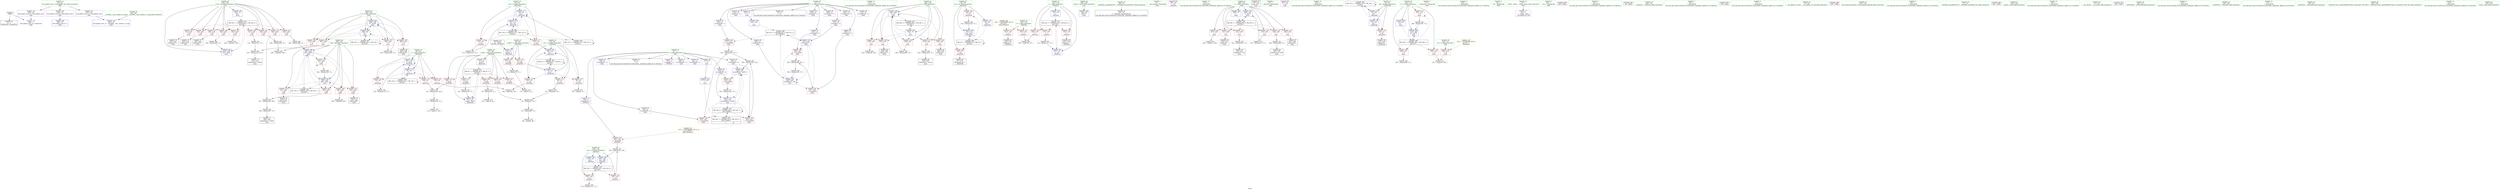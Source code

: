 digraph "SVFG" {
	label="SVFG";

	Node0x55c344899b90 [shape=record,color=grey,label="{NodeID: 0\nNullPtr}"];
	Node0x55c344899b90 -> Node0x55c3448bff40[style=solid];
	Node0x55c344899b90 -> Node0x55c3448c7020[style=solid];
	Node0x55c3448c3f40 [shape=record,color=grey,label="{NodeID: 263\n308 = Binary(307, 75, )\n}"];
	Node0x55c3448c3f40 -> Node0x55c3448c0ea0[style=solid];
	Node0x55c3448c7870 [shape=record,color=blue,label="{NodeID: 180\n65\<--120\ni\<--inc14\n_Z6solve0i\n}"];
	Node0x55c3448c7870 -> Node0x55c3448c4580[style=dashed];
	Node0x55c3448c7870 -> Node0x55c3448c4650[style=dashed];
	Node0x55c3448c7870 -> Node0x55c3448c4720[style=dashed];
	Node0x55c3448c7870 -> Node0x55c3448c76d0[style=dashed];
	Node0x55c3448c7870 -> Node0x55c3448c7870[style=dashed];
	Node0x55c3448c7870 -> Node0x55c3448dd0b0[style=dashed];
	Node0x55c3448beb50 [shape=record,color=purple,label="{NodeID: 97\n316\<--12\narrayidx46\<--C\nmain\n}"];
	Node0x55c3448beb50 -> Node0x55c3448c6bb0[style=solid];
	Node0x55c3448bd130 [shape=record,color=green,label="{NodeID: 14\n217\<--1\n\<--dummyObj\nCan only get source location for instruction, argument, global var or function.}"];
	Node0x55c3448d0490 [shape=record,color=grey,label="{NodeID: 277\n80 = cmp(79, 69, )\n}"];
	Node0x55c3448c2490 [shape=record,color=blue,label="{NodeID: 194\n202\<--269\nj\<--inc\nmain\n}"];
	Node0x55c3448c2490 -> Node0x55c3448c5350[style=dashed];
	Node0x55c3448c2490 -> Node0x55c3448c5420[style=dashed];
	Node0x55c3448c2490 -> Node0x55c3448c54f0[style=dashed];
	Node0x55c3448c2490 -> Node0x55c3448c55c0[style=dashed];
	Node0x55c3448c2490 -> Node0x55c3448c5690[style=dashed];
	Node0x55c3448c2490 -> Node0x55c3448c2490[style=dashed];
	Node0x55c3448c2490 -> Node0x55c3448da8b0[style=dashed];
	Node0x55c3448bf740 [shape=record,color=red,label="{NodeID: 111\n134\<--57\n\<--mask\n_Z6solve0i\n}"];
	Node0x55c3448bf740 -> Node0x55c3448cd200[style=solid];
	Node0x55c3448bda10 [shape=record,color=green,label="{NodeID: 28\n55\<--56\nres\<--res_field_insensitive\n_Z6solve0i\n}"];
	Node0x55c3448bda10 -> Node0x55c3448bf260[style=solid];
	Node0x55c3448bda10 -> Node0x55c3448bf330[style=solid];
	Node0x55c3448bda10 -> Node0x55c3448c71f0[style=solid];
	Node0x55c3448bda10 -> Node0x55c3448c7a10[style=solid];
	Node0x55c3448dbcb0 [shape=record,color=black,label="{NodeID: 291\nMR_6V_3 = PHI(MR_6V_4, MR_6V_2, )\npts\{58 \}\n}"];
	Node0x55c3448dbcb0 -> Node0x55c3448bf400[style=dashed];
	Node0x55c3448dbcb0 -> Node0x55c3448bf4d0[style=dashed];
	Node0x55c3448dbcb0 -> Node0x55c3448bf5a0[style=dashed];
	Node0x55c3448dbcb0 -> Node0x55c3448bf670[style=dashed];
	Node0x55c3448dbcb0 -> Node0x55c3448bf740[style=dashed];
	Node0x55c3448dbcb0 -> Node0x55c3448c7ae0[style=dashed];
	Node0x55c3448c4b30 [shape=record,color=red,label="{NodeID: 125\n156\<--147\n\<--i\n_Z5Solvev\n}"];
	Node0x55c3448c4b30 -> Node0x55c3448d0910[style=solid];
	Node0x55c3448be5a0 [shape=record,color=green,label="{NodeID: 42\n198\<--199\nretval\<--retval_field_insensitive\nmain\n}"];
	Node0x55c3448be5a0 -> Node0x55c3448c7ef0[style=solid];
	Node0x55c3448c5690 [shape=record,color=red,label="{NodeID: 139\n268\<--202\n\<--j\nmain\n}"];
	Node0x55c3448c5690 -> Node0x55c3448cbb80[style=solid];
	Node0x55c3448c0240 [shape=record,color=black,label="{NodeID: 56\n35\<--36\n\<--_ZNSt8ios_base4InitD1Ev\nCan only get source location for instruction, argument, global var or function.}"];
	Node0x55c3448e4cb0 [shape=record,color=black,label="{NodeID: 319\nMR_18V_3 = PHI(MR_18V_4, MR_18V_2, )\npts\{146 \}\n}"];
	Node0x55c3448e4cb0 -> Node0x55c3448c4990[style=dashed];
	Node0x55c3448e4cb0 -> Node0x55c3448c4a60[style=dashed];
	Node0x55c3448e4cb0 -> Node0x55c3448c7d50[style=dashed];
	Node0x55c3448c61f0 [shape=record,color=red,label="{NodeID: 153\n343\<--206\n\<--j26\nmain\n}"];
	Node0x55c3448c61f0 -> Node0x55c3448cf710[style=solid];
	Node0x55c3448c0dd0 [shape=record,color=black,label="{NodeID: 70\n302\<--301\nidxprom37\<--\nmain\n}"];
	Node0x55c3448ccc00 [shape=record,color=grey,label="{NodeID: 250\n115 = Binary(114, 75, )\n}"];
	Node0x55c3448ccc00 -> Node0x55c3448c77a0[style=solid];
	Node0x55c3448c6d50 [shape=record,color=red,label="{NodeID: 167\n334\<--333\n\<--arrayidx55\nmain\n}"];
	Node0x55c3448c6d50 -> Node0x55c3448cfb90[style=solid];
	Node0x55c3448c1930 [shape=record,color=purple,label="{NodeID: 84\n324\<--8\narrayidx50\<--d\nmain\n}"];
	Node0x55c3448c1930 -> Node0x55c3448c6c80[style=solid];
	Node0x55c3448c1930 -> Node0x55c3448c2970[style=solid];
	Node0x55c34489ded0 [shape=record,color=green,label="{NodeID: 1\n7\<--1\n__dso_handle\<--dummyObj\nGlob }"];
	Node0x55c3448c40c0 [shape=record,color=grey,label="{NodeID: 264\n314 = Binary(312, 313, )\n}"];
	Node0x55c3448c40c0 -> Node0x55c3448c0f70[style=solid];
	Node0x55c3448c7940 [shape=record,color=blue,label="{NodeID: 181\n59\<--123\ncur\<--\n_Z6solve0i\n}"];
	Node0x55c3448c7940 -> Node0x55c3448bf810[style=dashed];
	Node0x55c3448c7940 -> Node0x55c3448bf8e0[style=dashed];
	Node0x55c3448c7940 -> Node0x55c3448bf9b0[style=dashed];
	Node0x55c3448c7940 -> Node0x55c3448c7940[style=dashed];
	Node0x55c3448c7940 -> Node0x55c3448dc1b0[style=dashed];
	Node0x55c3448bec20 [shape=record,color=purple,label="{NodeID: 98\n181\<--18\n\<--.str\n_Z5Solvev\n}"];
	Node0x55c3448bd1c0 [shape=record,color=green,label="{NodeID: 15\n221\<--1\n\<--dummyObj\nCan only get source location for instruction, argument, global var or function.}"];
	Node0x55c3448d0610 [shape=record,color=grey,label="{NodeID: 278\n76 = cmp(72, 74, )\n}"];
	Node0x55c3448c2560 [shape=record,color=blue,label="{NodeID: 195\n200\<--274\ni\<--inc20\nmain\n}"];
	Node0x55c3448c2560 -> Node0x55c3448da3b0[style=dashed];
	Node0x55c3448bf810 [shape=record,color=red,label="{NodeID: 112\n88\<--59\n\<--cur\n_Z6solve0i\n}"];
	Node0x55c3448bf810 -> Node0x55c3448d0790[style=solid];
	Node0x55c3448bdae0 [shape=record,color=green,label="{NodeID: 29\n57\<--58\nmask\<--mask_field_insensitive\n_Z6solve0i\n}"];
	Node0x55c3448bdae0 -> Node0x55c3448bf400[style=solid];
	Node0x55c3448bdae0 -> Node0x55c3448bf4d0[style=solid];
	Node0x55c3448bdae0 -> Node0x55c3448bf5a0[style=solid];
	Node0x55c3448bdae0 -> Node0x55c3448bf670[style=solid];
	Node0x55c3448bdae0 -> Node0x55c3448bf740[style=solid];
	Node0x55c3448bdae0 -> Node0x55c3448c72c0[style=solid];
	Node0x55c3448bdae0 -> Node0x55c3448c7ae0[style=solid];
	Node0x55c3448dc1b0 [shape=record,color=black,label="{NodeID: 292\nMR_8V_2 = PHI(MR_8V_3, MR_8V_1, )\npts\{60 \}\n}"];
	Node0x55c3448dc1b0 -> Node0x55c3448c7390[style=dashed];
	Node0x55c3448dc1b0 -> Node0x55c3448dc1b0[style=dashed];
	Node0x55c3448c4c00 [shape=record,color=red,label="{NodeID: 126\n160\<--147\n\<--i\n_Z5Solvev\n}"];
	Node0x55c3448c4c00 -> Node0x55c3448c05b0[style=solid];
	Node0x55c3448be670 [shape=record,color=green,label="{NodeID: 43\n200\<--201\ni\<--i_field_insensitive\nmain\n}"];
	Node0x55c3448be670 -> Node0x55c3448c4e70[style=solid];
	Node0x55c3448be670 -> Node0x55c3448c4f40[style=solid];
	Node0x55c3448be670 -> Node0x55c3448c5010[style=solid];
	Node0x55c3448be670 -> Node0x55c3448c50e0[style=solid];
	Node0x55c3448be670 -> Node0x55c3448c51b0[style=solid];
	Node0x55c3448be670 -> Node0x55c3448c5280[style=solid];
	Node0x55c3448be670 -> Node0x55c3448c8090[style=solid];
	Node0x55c3448be670 -> Node0x55c3448c2560[style=solid];
	Node0x55c3448c5760 [shape=record,color=red,label="{NodeID: 140\n281\<--204\n\<--i22\nmain\n}"];
	Node0x55c3448c5760 -> Node0x55c3448d0f10[style=solid];
	Node0x55c3448c0340 [shape=record,color=black,label="{NodeID: 57\n197\<--69\nmain_ret\<--\nmain\n}"];
	Node0x55c3448c62c0 [shape=record,color=red,label="{NodeID: 154\n293\<--208\n\<--k\nmain\n}"];
	Node0x55c3448c62c0 -> Node0x55c3448d1090[style=solid];
	Node0x55c3448c0ea0 [shape=record,color=black,label="{NodeID: 71\n309\<--308\nidxprom41\<--sub40\nmain\n}"];
	Node0x55c3448ccd80 [shape=record,color=grey,label="{NodeID: 251\n110 = Binary(108, 109, )\n}"];
	Node0x55c3448ccd80 -> Node0x55c3448ccf00[style=solid];
	Node0x55c3448c6e20 [shape=record,color=blue,label="{NodeID: 168\n384\<--23\nllvm.global_ctors_0\<--\nGlob }"];
	Node0x55c3448c1a00 [shape=record,color=purple,label="{NodeID: 85\n330\<--8\narrayidx53\<--d\nmain\n}"];
	Node0x55c34489dab0 [shape=record,color=green,label="{NodeID: 2\n16\<--1\n_ZSt3cin\<--dummyObj\nGlob }"];
	Node0x55c3448c4240 [shape=record,color=grey,label="{NodeID: 265\n307 = Binary(305, 306, )\n}"];
	Node0x55c3448c4240 -> Node0x55c3448c3f40[style=solid];
	Node0x55c3448c7a10 [shape=record,color=blue,label="{NodeID: 182\n55\<--130\nres\<--inc17\n_Z6solve0i\n}"];
	Node0x55c3448c7a10 -> Node0x55c3448db7b0[style=dashed];
	Node0x55c3448becf0 [shape=record,color=purple,label="{NodeID: 99\n361\<--20\n\<--.str.1\nmain\n}"];
	Node0x55c3448bd250 [shape=record,color=green,label="{NodeID: 16\n224\<--1\n\<--dummyObj\nCan only get source location for instruction, argument, global var or function.}"];
	Node0x55c3448d0790 [shape=record,color=grey,label="{NodeID: 279\n89 = cmp(88, 75, )\n}"];
	Node0x55c3448c2630 [shape=record,color=blue,label="{NodeID: 196\n277\<--224\n\<--\nmain\n}"];
	Node0x55c3448c2630 -> Node0x55c3448e01b0[style=dashed];
	Node0x55c3448bf8e0 [shape=record,color=red,label="{NodeID: 113\n92\<--59\n\<--cur\n_Z6solve0i\n}"];
	Node0x55c3448bf8e0 -> Node0x55c3448cf890[style=solid];
	Node0x55c3448bdbb0 [shape=record,color=green,label="{NodeID: 30\n59\<--60\ncur\<--cur_field_insensitive\n_Z6solve0i\n}"];
	Node0x55c3448bdbb0 -> Node0x55c3448bf810[style=solid];
	Node0x55c3448bdbb0 -> Node0x55c3448bf8e0[style=solid];
	Node0x55c3448bdbb0 -> Node0x55c3448bf9b0[style=solid];
	Node0x55c3448bdbb0 -> Node0x55c3448c7390[style=solid];
	Node0x55c3448bdbb0 -> Node0x55c3448c7940[style=solid];
	Node0x55c3448dc6b0 [shape=record,color=black,label="{NodeID: 293\nMR_10V_2 = PHI(MR_10V_3, MR_10V_1, )\npts\{62 \}\n}"];
	Node0x55c3448dc6b0 -> Node0x55c3448c7460[style=dashed];
	Node0x55c3448dc6b0 -> Node0x55c3448dc6b0[style=dashed];
	Node0x55c3448c4cd0 [shape=record,color=red,label="{NodeID: 127\n171\<--147\n\<--i\n_Z5Solvev\n}"];
	Node0x55c3448c4cd0 -> Node0x55c3448cd080[style=solid];
	Node0x55c3448be740 [shape=record,color=green,label="{NodeID: 44\n202\<--203\nj\<--j_field_insensitive\nmain\n}"];
	Node0x55c3448be740 -> Node0x55c3448c5350[style=solid];
	Node0x55c3448be740 -> Node0x55c3448c5420[style=solid];
	Node0x55c3448be740 -> Node0x55c3448c54f0[style=solid];
	Node0x55c3448be740 -> Node0x55c3448c55c0[style=solid];
	Node0x55c3448be740 -> Node0x55c3448c5690[style=solid];
	Node0x55c3448be740 -> Node0x55c3448c22f0[style=solid];
	Node0x55c3448be740 -> Node0x55c3448c2490[style=solid];
	Node0x55c3448c5830 [shape=record,color=red,label="{NodeID: 141\n284\<--204\n\<--i22\nmain\n}"];
	Node0x55c3448c5830 -> Node0x55c3448c3ac0[style=solid];
	Node0x55c3448c0410 [shape=record,color=black,label="{NodeID: 58\n127\<--126\ntobool15\<--\n_Z6solve0i\n}"];
	Node0x55c3448cba00 [shape=record,color=grey,label="{NodeID: 238\n360 = Binary(359, 75, )\n}"];
	Node0x55c3448c6390 [shape=record,color=red,label="{NodeID: 155\n298\<--208\n\<--k\nmain\n}"];
	Node0x55c3448c6390 -> Node0x55c3448c0d00[style=solid];
	Node0x55c3448c0f70 [shape=record,color=black,label="{NodeID: 72\n315\<--314\nidxprom45\<--sub44\nmain\n}"];
	Node0x55c3448ccf00 [shape=record,color=grey,label="{NodeID: 252\n111 = Binary(110, 75, )\n}"];
	Node0x55c3448ccf00 -> Node0x55c3448d0310[style=solid];
	Node0x55c3448c6f20 [shape=record,color=blue,label="{NodeID: 169\n385\<--24\nllvm.global_ctors_1\<--_GLOBAL__sub_I_ilyakor_2_0.cpp\nGlob }"];
	Node0x55c3448c1ad0 [shape=record,color=purple,label="{NodeID: 86\n333\<--8\narrayidx55\<--d\nmain\n}"];
	Node0x55c3448c1ad0 -> Node0x55c3448c6d50[style=solid];
	Node0x55c3448c1ad0 -> Node0x55c3448c2a40[style=solid];
	Node0x55c3448b3d60 [shape=record,color=green,label="{NodeID: 3\n17\<--1\n_ZSt4cout\<--dummyObj\nGlob }"];
	Node0x55c3448cf410 [shape=record,color=grey,label="{NodeID: 266\n339 = Binary(338, 75, )\n}"];
	Node0x55c3448cf410 -> Node0x55c3448c2b10[style=solid];
	Node0x55c3448c7ae0 [shape=record,color=blue,label="{NodeID: 183\n57\<--135\nmask\<--inc20\n_Z6solve0i\n}"];
	Node0x55c3448c7ae0 -> Node0x55c3448dbcb0[style=dashed];
	Node0x55c3448bedc0 [shape=record,color=purple,label="{NodeID: 100\n384\<--22\nllvm.global_ctors_0\<--llvm.global_ctors\nGlob }"];
	Node0x55c3448bedc0 -> Node0x55c3448c6e20[style=solid];
	Node0x55c3448bd2e0 [shape=record,color=green,label="{NodeID: 17\n229\<--1\n\<--dummyObj\nCan only get source location for instruction, argument, global var or function.}"];
	Node0x55c3448d0910 [shape=record,color=grey,label="{NodeID: 280\n158 = cmp(156, 157, )\n}"];
	Node0x55c3448c2700 [shape=record,color=blue,label="{NodeID: 197\n204\<--75\ni22\<--\nmain\n}"];
	Node0x55c3448c2700 -> Node0x55c3448df2b0[style=dashed];
	Node0x55c3448bf9b0 [shape=record,color=red,label="{NodeID: 114\n105\<--59\n\<--cur\n_Z6solve0i\n}"];
	Node0x55c3448bf9b0 -> Node0x55c3448d0010[style=solid];
	Node0x55c3448bdc80 [shape=record,color=green,label="{NodeID: 31\n61\<--62\nok\<--ok_field_insensitive\n_Z6solve0i\n}"];
	Node0x55c3448bdc80 -> Node0x55c3448c4310[style=solid];
	Node0x55c3448bdc80 -> Node0x55c3448c7460[style=solid];
	Node0x55c3448bdc80 -> Node0x55c3448c7530[style=solid];
	Node0x55c3448dcbb0 [shape=record,color=black,label="{NodeID: 294\nMR_12V_2 = PHI(MR_12V_3, MR_12V_1, )\npts\{64 \}\n}"];
	Node0x55c3448dcbb0 -> Node0x55c3448c7600[style=dashed];
	Node0x55c3448dcbb0 -> Node0x55c3448dcbb0[style=dashed];
	Node0x55c3448c4da0 [shape=record,color=red,label="{NodeID: 128\n166\<--165\n\<--arrayidx2\n_Z5Solvev\n}"];
	Node0x55c3448c4da0 -> Node0x55c3448c3640[style=solid];
	Node0x55c3448be810 [shape=record,color=green,label="{NodeID: 45\n204\<--205\ni22\<--i22_field_insensitive\nmain\n}"];
	Node0x55c3448be810 -> Node0x55c3448c5760[style=solid];
	Node0x55c3448be810 -> Node0x55c3448c5830[style=solid];
	Node0x55c3448be810 -> Node0x55c3448c5900[style=solid];
	Node0x55c3448be810 -> Node0x55c3448c59d0[style=solid];
	Node0x55c3448be810 -> Node0x55c3448c5aa0[style=solid];
	Node0x55c3448be810 -> Node0x55c3448c5b70[style=solid];
	Node0x55c3448be810 -> Node0x55c3448c5c40[style=solid];
	Node0x55c3448be810 -> Node0x55c3448c5d10[style=solid];
	Node0x55c3448be810 -> Node0x55c3448c5de0[style=solid];
	Node0x55c3448be810 -> Node0x55c3448c2700[style=solid];
	Node0x55c3448be810 -> Node0x55c3448c2cb0[style=solid];
	Node0x55c3448c5900 [shape=record,color=red,label="{NodeID: 142\n294\<--204\n\<--i22\nmain\n}"];
	Node0x55c3448c5900 -> Node0x55c3448cfa10[style=solid];
	Node0x55c3448c04e0 [shape=record,color=black,label="{NodeID: 59\n51\<--138\n_Z6solve0i_ret\<--\n_Z6solve0i\n}"];
	Node0x55c3448cbb80 [shape=record,color=grey,label="{NodeID: 239\n269 = Binary(268, 75, )\n}"];
	Node0x55c3448cbb80 -> Node0x55c3448c2490[style=solid];
	Node0x55c3448c6460 [shape=record,color=red,label="{NodeID: 156\n313\<--208\n\<--k\nmain\n}"];
	Node0x55c3448c6460 -> Node0x55c3448c40c0[style=solid];
	Node0x55c3448c1040 [shape=record,color=black,label="{NodeID: 73\n320\<--319\nidxprom47\<--\nmain\n}"];
	Node0x55c3448cd080 [shape=record,color=grey,label="{NodeID: 253\n172 = Binary(171, 75, )\n}"];
	Node0x55c3448cd080 -> Node0x55c3448c7e20[style=solid];
	Node0x55c3448c7020 [shape=record,color=blue, style = dotted,label="{NodeID: 170\n386\<--3\nllvm.global_ctors_2\<--dummyVal\nGlob }"];
	Node0x55c3448c1ba0 [shape=record,color=purple,label="{NodeID: 87\n222\<--12\n\<--C\nmain\n}"];
	Node0x55c3448c1ba0 -> Node0x55c3448c7fc0[style=solid];
	Node0x55c3448b50d0 [shape=record,color=green,label="{NodeID: 4\n18\<--1\n.str\<--dummyObj\nGlob }"];
	Node0x55c3448cf590 [shape=record,color=grey,label="{NodeID: 267\n318 = Binary(304, 317, )\n}"];
	Node0x55c3448cf590 -> Node0x55c3448cbd00[style=solid];
	Node0x55c3448c7bb0 [shape=record,color=blue,label="{NodeID: 184\n145\<--153\nres\<--\n_Z5Solvev\n}"];
	Node0x55c3448c7bb0 -> Node0x55c3448e4cb0[style=dashed];
	Node0x55c3448beec0 [shape=record,color=purple,label="{NodeID: 101\n385\<--22\nllvm.global_ctors_1\<--llvm.global_ctors\nGlob }"];
	Node0x55c3448beec0 -> Node0x55c3448c6f20[style=solid];
	Node0x55c3448bd370 [shape=record,color=green,label="{NodeID: 18\n4\<--6\n_ZStL8__ioinit\<--_ZStL8__ioinit_field_insensitive\nGlob }"];
	Node0x55c3448bd370 -> Node0x55c3448c1380[style=solid];
	Node0x55c3448d0a90 [shape=record,color=grey,label="{NodeID: 281\n289 = cmp(288, 229, )\n}"];
	Node0x55c3448c27d0 [shape=record,color=blue,label="{NodeID: 198\n206\<--285\nj26\<--add27\nmain\n}"];
	Node0x55c3448c27d0 -> Node0x55c3448c5eb0[style=dashed];
	Node0x55c3448c27d0 -> Node0x55c3448c5f80[style=dashed];
	Node0x55c3448c27d0 -> Node0x55c3448c6050[style=dashed];
	Node0x55c3448c27d0 -> Node0x55c3448c6120[style=dashed];
	Node0x55c3448c27d0 -> Node0x55c3448c61f0[style=dashed];
	Node0x55c3448c27d0 -> Node0x55c3448c2be0[style=dashed];
	Node0x55c3448c27d0 -> Node0x55c3448df7b0[style=dashed];
	Node0x55c3448c4310 [shape=record,color=red,label="{NodeID: 115\n126\<--61\n\<--ok\n_Z6solve0i\n}"];
	Node0x55c3448c4310 -> Node0x55c3448c0410[style=solid];
	Node0x55c3448bdd50 [shape=record,color=green,label="{NodeID: 32\n63\<--64\ncnt\<--cnt_field_insensitive\n_Z6solve0i\n}"];
	Node0x55c3448bdd50 -> Node0x55c3448c43e0[style=solid];
	Node0x55c3448bdd50 -> Node0x55c3448c44b0[style=solid];
	Node0x55c3448bdd50 -> Node0x55c3448c7600[style=solid];
	Node0x55c3448bdd50 -> Node0x55c3448c77a0[style=solid];
	Node0x55c3448dd0b0 [shape=record,color=black,label="{NodeID: 295\nMR_14V_2 = PHI(MR_14V_3, MR_14V_1, )\npts\{66 \}\n}"];
	Node0x55c3448dd0b0 -> Node0x55c3448c76d0[style=dashed];
	Node0x55c3448dd0b0 -> Node0x55c3448dd0b0[style=dashed];
	Node0x55c3448c4e70 [shape=record,color=red,label="{NodeID: 129\n227\<--200\n\<--i\nmain\n}"];
	Node0x55c3448c4e70 -> Node0x55c3448d0d90[style=solid];
	Node0x55c3448be8e0 [shape=record,color=green,label="{NodeID: 46\n206\<--207\nj26\<--j26_field_insensitive\nmain\n}"];
	Node0x55c3448be8e0 -> Node0x55c3448c5eb0[style=solid];
	Node0x55c3448be8e0 -> Node0x55c3448c5f80[style=solid];
	Node0x55c3448be8e0 -> Node0x55c3448c6050[style=solid];
	Node0x55c3448be8e0 -> Node0x55c3448c6120[style=solid];
	Node0x55c3448be8e0 -> Node0x55c3448c61f0[style=solid];
	Node0x55c3448be8e0 -> Node0x55c3448c27d0[style=solid];
	Node0x55c3448be8e0 -> Node0x55c3448c2be0[style=solid];
	Node0x55c3448c59d0 [shape=record,color=red,label="{NodeID: 143\n301\<--204\n\<--i22\nmain\n}"];
	Node0x55c3448c59d0 -> Node0x55c3448c0dd0[style=solid];
	Node0x55c3448c05b0 [shape=record,color=black,label="{NodeID: 60\n161\<--160\nidxprom\<--\n_Z5Solvev\n}"];
	Node0x55c3448cbd00 [shape=record,color=grey,label="{NodeID: 240\n326 = Binary(325, 318, )\n}"];
	Node0x55c3448cbd00 -> Node0x55c3448c2970[style=solid];
	Node0x55c3448c6530 [shape=record,color=red,label="{NodeID: 157\n338\<--208\n\<--k\nmain\n}"];
	Node0x55c3448c6530 -> Node0x55c3448cf410[style=solid];
	Node0x55c3448c1110 [shape=record,color=black,label="{NodeID: 74\n323\<--322\nidxprom49\<--\nmain\n}"];
	Node0x55c3448cd200 [shape=record,color=grey,label="{NodeID: 254\n135 = Binary(134, 75, )\n}"];
	Node0x55c3448cd200 -> Node0x55c3448c7ae0[style=solid];
	Node0x55c3448c7120 [shape=record,color=blue,label="{NodeID: 171\n53\<--52\nn.addr\<--n\n_Z6solve0i\n}"];
	Node0x55c3448c7120 -> Node0x55c3448bf0c0[style=dashed];
	Node0x55c3448c7120 -> Node0x55c3448bf190[style=dashed];
	Node0x55c3448c1c70 [shape=record,color=purple,label="{NodeID: 88\n233\<--12\narrayidx\<--C\nmain\n}"];
	Node0x55c34489a320 [shape=record,color=green,label="{NodeID: 5\n20\<--1\n.str.1\<--dummyObj\nGlob }"];
	Node0x55c3448cf710 [shape=record,color=grey,label="{NodeID: 268\n344 = Binary(343, 75, )\n}"];
	Node0x55c3448cf710 -> Node0x55c3448c2be0[style=solid];
	Node0x55c3448c7c80 [shape=record,color=blue,label="{NodeID: 185\n147\<--69\ni\<--\n_Z5Solvev\n}"];
	Node0x55c3448c7c80 -> Node0x55c3448e47b0[style=dashed];
	Node0x55c3448befc0 [shape=record,color=purple,label="{NodeID: 102\n386\<--22\nllvm.global_ctors_2\<--llvm.global_ctors\nGlob }"];
	Node0x55c3448befc0 -> Node0x55c3448c7020[style=solid];
	Node0x55c3448bd400 [shape=record,color=green,label="{NodeID: 19\n8\<--11\nd\<--d_field_insensitive\nGlob }"];
	Node0x55c3448bd400 -> Node0x55c3448c0040[style=solid];
	Node0x55c3448bd400 -> Node0x55c3448c1450[style=solid];
	Node0x55c3448bd400 -> Node0x55c3448c1520[style=solid];
	Node0x55c3448bd400 -> Node0x55c3448c15f0[style=solid];
	Node0x55c3448bd400 -> Node0x55c3448c16c0[style=solid];
	Node0x55c3448bd400 -> Node0x55c3448c1790[style=solid];
	Node0x55c3448bd400 -> Node0x55c3448c1860[style=solid];
	Node0x55c3448bd400 -> Node0x55c3448c1930[style=solid];
	Node0x55c3448bd400 -> Node0x55c3448c1a00[style=solid];
	Node0x55c3448bd400 -> Node0x55c3448c1ad0[style=solid];
	Node0x55c3445908b0 [shape=record,color=black,label="{NodeID: 365\n149 = PHI()\n}"];
	Node0x55c3448d0c10 [shape=record,color=grey,label="{NodeID: 282\n239 = cmp(238, 229, )\n}"];
	Node0x55c3448c28a0 [shape=record,color=blue,label="{NodeID: 199\n208\<--69\nk\<--\nmain\n}"];
	Node0x55c3448c28a0 -> Node0x55c3448c62c0[style=dashed];
	Node0x55c3448c28a0 -> Node0x55c3448c6390[style=dashed];
	Node0x55c3448c28a0 -> Node0x55c3448c6460[style=dashed];
	Node0x55c3448c28a0 -> Node0x55c3448c6530[style=dashed];
	Node0x55c3448c28a0 -> Node0x55c3448c28a0[style=dashed];
	Node0x55c3448c28a0 -> Node0x55c3448c2b10[style=dashed];
	Node0x55c3448c28a0 -> Node0x55c3448dfcb0[style=dashed];
	Node0x55c3448c43e0 [shape=record,color=red,label="{NodeID: 116\n114\<--63\n\<--cnt\n_Z6solve0i\n}"];
	Node0x55c3448c43e0 -> Node0x55c3448ccc00[style=solid];
	Node0x55c3448bde20 [shape=record,color=green,label="{NodeID: 33\n65\<--66\ni\<--i_field_insensitive\n_Z6solve0i\n}"];
	Node0x55c3448bde20 -> Node0x55c3448c4580[style=solid];
	Node0x55c3448bde20 -> Node0x55c3448c4650[style=solid];
	Node0x55c3448bde20 -> Node0x55c3448c4720[style=solid];
	Node0x55c3448bde20 -> Node0x55c3448c76d0[style=solid];
	Node0x55c3448bde20 -> Node0x55c3448c7870[style=solid];
	Node0x55c3448c4f40 [shape=record,color=red,label="{NodeID: 130\n231\<--200\n\<--i\nmain\n}"];
	Node0x55c3448c4f40 -> Node0x55c3448c0750[style=solid];
	Node0x55c3448be9b0 [shape=record,color=green,label="{NodeID: 47\n208\<--209\nk\<--k_field_insensitive\nmain\n}"];
	Node0x55c3448be9b0 -> Node0x55c3448c62c0[style=solid];
	Node0x55c3448be9b0 -> Node0x55c3448c6390[style=solid];
	Node0x55c3448be9b0 -> Node0x55c3448c6460[style=solid];
	Node0x55c3448be9b0 -> Node0x55c3448c6530[style=solid];
	Node0x55c3448be9b0 -> Node0x55c3448c28a0[style=solid];
	Node0x55c3448be9b0 -> Node0x55c3448c2b10[style=solid];
	Node0x55c3448c5aa0 [shape=record,color=red,label="{NodeID: 144\n306\<--204\n\<--i22\nmain\n}"];
	Node0x55c3448c5aa0 -> Node0x55c3448c4240[style=solid];
	Node0x55c3448c0680 [shape=record,color=black,label="{NodeID: 61\n164\<--163\nidxprom1\<--\n_Z5Solvev\n}"];
	Node0x55c3448cbe80 [shape=record,color=grey,label="{NodeID: 241\n250 = Binary(249, 75, )\n}"];
	Node0x55c3448cbe80 -> Node0x55c3448c09c0[style=solid];
	Node0x55c3448c6600 [shape=record,color=red,label="{NodeID: 158\n356\<--210\n\<--nc\nmain\n}"];
	Node0x55c3448c6600 -> Node0x55c3448cfe90[style=solid];
	Node0x55c3448c11e0 [shape=record,color=black,label="{NodeID: 75\n329\<--328\nidxprom52\<--\nmain\n}"];
	Node0x55c3448c3340 [shape=record,color=grey,label="{NodeID: 255\n242 = Binary(241, 75, )\n}"];
	Node0x55c3448c3340 -> Node0x55c3448c0820[style=solid];
	Node0x55c3448c71f0 [shape=record,color=blue,label="{NodeID: 172\n55\<--69\nres\<--\n_Z6solve0i\n}"];
	Node0x55c3448c71f0 -> Node0x55c3448db7b0[style=dashed];
	Node0x55c3448c1d40 [shape=record,color=purple,label="{NodeID: 89\n234\<--12\narrayidx1\<--C\nmain\n}"];
	Node0x55c3448c1d40 -> Node0x55c3448c8160[style=solid];
	Node0x55c34489a3b0 [shape=record,color=green,label="{NodeID: 6\n23\<--1\n\<--dummyObj\nCan only get source location for instruction, argument, global var or function.}"];
	Node0x55c3448cf890 [shape=record,color=grey,label="{NodeID: 269\n93 = Binary(92, 75, )\n}"];
	Node0x55c3448cf890 -> Node0x55c3448cc000[style=solid];
	Node0x55c3448c7d50 [shape=record,color=blue,label="{NodeID: 186\n145\<--168\nres\<--add\n_Z5Solvev\n}"];
	Node0x55c3448c7d50 -> Node0x55c3448e4cb0[style=dashed];
	Node0x55c3448bf0c0 [shape=record,color=red,label="{NodeID: 103\n73\<--53\n\<--n.addr\n_Z6solve0i\n}"];
	Node0x55c3448bf0c0 -> Node0x55c3448cca80[style=solid];
	Node0x55c3448bd490 [shape=record,color=green,label="{NodeID: 20\n12\<--15\nC\<--C_field_insensitive\nGlob }"];
	Node0x55c3448bd490 -> Node0x55c3448c0140[style=solid];
	Node0x55c3448bd490 -> Node0x55c3448c1ba0[style=solid];
	Node0x55c3448bd490 -> Node0x55c3448c1c70[style=solid];
	Node0x55c3448bd490 -> Node0x55c3448c1d40[style=solid];
	Node0x55c3448bd490 -> Node0x55c3448c1e10[style=solid];
	Node0x55c3448bd490 -> Node0x55c3448c1ee0[style=solid];
	Node0x55c3448bd490 -> Node0x55c3448c1fb0[style=solid];
	Node0x55c3448bd490 -> Node0x55c3448c2080[style=solid];
	Node0x55c3448bd490 -> Node0x55c3448c2150[style=solid];
	Node0x55c3448bd490 -> Node0x55c3448c2220[style=solid];
	Node0x55c3448bd490 -> Node0x55c3448bea80[style=solid];
	Node0x55c3448bd490 -> Node0x55c3448beb50[style=solid];
	Node0x55c3448f8210 [shape=record,color=black,label="{NodeID: 366\n34 = PHI()\n}"];
	Node0x55c3448d0d90 [shape=record,color=grey,label="{NodeID: 283\n228 = cmp(227, 229, )\n}"];
	Node0x55c3448c2970 [shape=record,color=blue,label="{NodeID: 200\n324\<--326\narrayidx50\<--add51\nmain\n}"];
	Node0x55c3448c2970 -> Node0x55c3448c6d50[style=dashed];
	Node0x55c3448c2970 -> Node0x55c3448c2a40[style=dashed];
	Node0x55c3448c44b0 [shape=record,color=red,label="{NodeID: 117\n123\<--63\n\<--cnt\n_Z6solve0i\n}"];
	Node0x55c3448c44b0 -> Node0x55c3448c7940[style=solid];
	Node0x55c3448bdef0 [shape=record,color=green,label="{NodeID: 34\n140\<--141\n_Z5Solvev\<--_Z5Solvev_field_insensitive\n}"];
	Node0x55c3448c5010 [shape=record,color=red,label="{NodeID: 131\n241\<--200\n\<--i\nmain\n}"];
	Node0x55c3448c5010 -> Node0x55c3448c3340[style=solid];
	Node0x55c3448bfaa0 [shape=record,color=green,label="{NodeID: 48\n210\<--211\nnc\<--nc_field_insensitive\nmain\n}"];
	Node0x55c3448bfaa0 -> Node0x55c3448c6600[style=solid];
	Node0x55c3448c5b70 [shape=record,color=red,label="{NodeID: 145\n311\<--204\n\<--i22\nmain\n}"];
	Node0x55c3448c5b70 -> Node0x55c3448c3dc0[style=solid];
	Node0x55c3448c0750 [shape=record,color=black,label="{NodeID: 62\n232\<--231\nidxprom\<--\nmain\n}"];
	Node0x55c3448cc000 [shape=record,color=grey,label="{NodeID: 242\n94 = Binary(91, 93, )\n}"];
	Node0x55c3448cc000 -> Node0x55c3448cc180[style=solid];
	Node0x55c3448c66d0 [shape=record,color=red,label="{NodeID: 159\n355\<--212\n\<--it\nmain\n}"];
	Node0x55c3448c66d0 -> Node0x55c3448cfe90[style=solid];
	Node0x55c3448c12b0 [shape=record,color=black,label="{NodeID: 76\n332\<--331\nidxprom54\<--\nmain\n}"];
	Node0x55c3448e7530 [shape=record,color=yellow,style=double,label="{NodeID: 339\n36V_1 = ENCHI(MR_36V_0)\npts\{211 \}\nFun[main]}"];
	Node0x55c3448e7530 -> Node0x55c3448c6600[style=dashed];
	Node0x55c3448c34c0 [shape=record,color=grey,label="{NodeID: 256\n176 = Binary(175, 177, )\n}"];
	Node0x55c3448c72c0 [shape=record,color=blue,label="{NodeID: 173\n57\<--69\nmask\<--\n_Z6solve0i\n}"];
	Node0x55c3448c72c0 -> Node0x55c3448dbcb0[style=dashed];
	Node0x55c3448c1e10 [shape=record,color=purple,label="{NodeID: 90\n244\<--12\narrayidx6\<--C\nmain\n}"];
	Node0x55c3448b4eb0 [shape=record,color=green,label="{NodeID: 7\n69\<--1\n\<--dummyObj\nCan only get source location for instruction, argument, global var or function.}"];
	Node0x55c3448cfa10 [shape=record,color=grey,label="{NodeID: 270\n295 = Binary(294, 75, )\n}"];
	Node0x55c3448cfa10 -> Node0x55c3448d1090[style=solid];
	Node0x55c3448c7e20 [shape=record,color=blue,label="{NodeID: 187\n147\<--172\ni\<--inc\n_Z5Solvev\n}"];
	Node0x55c3448c7e20 -> Node0x55c3448e47b0[style=dashed];
	Node0x55c3448bf190 [shape=record,color=red,label="{NodeID: 104\n83\<--53\n\<--n.addr\n_Z6solve0i\n}"];
	Node0x55c3448bf190 -> Node0x55c3448c7390[style=solid];
	Node0x55c3448bd520 [shape=record,color=green,label="{NodeID: 21\n22\<--26\nllvm.global_ctors\<--llvm.global_ctors_field_insensitive\nGlob }"];
	Node0x55c3448bd520 -> Node0x55c3448bedc0[style=solid];
	Node0x55c3448bd520 -> Node0x55c3448beec0[style=solid];
	Node0x55c3448bd520 -> Node0x55c3448befc0[style=solid];
	Node0x55c3448f8310 [shape=record,color=black,label="{NodeID: 367\n178 = PHI()\n}"];
	Node0x55c3448d0f10 [shape=record,color=grey,label="{NodeID: 284\n282 = cmp(281, 229, )\n}"];
	Node0x55c3448c2a40 [shape=record,color=blue,label="{NodeID: 201\n333\<--335\narrayidx55\<--rem56\nmain\n}"];
	Node0x55c3448c2a40 -> Node0x55c3448c6ae0[style=dashed];
	Node0x55c3448c2a40 -> Node0x55c3448c6c80[style=dashed];
	Node0x55c3448c2a40 -> Node0x55c3448c2970[style=dashed];
	Node0x55c3448c2a40 -> Node0x55c3448e3db0[style=dashed];
	Node0x55c3448c4580 [shape=record,color=red,label="{NodeID: 118\n104\<--65\n\<--i\n_Z6solve0i\n}"];
	Node0x55c3448c4580 -> Node0x55c3448d0010[style=solid];
	Node0x55c3448bdfc0 [shape=record,color=green,label="{NodeID: 35\n143\<--144\nn\<--n_field_insensitive\n_Z5Solvev\n}"];
	Node0x55c3448bdfc0 -> Node0x55c3448c47f0[style=solid];
	Node0x55c3448bdfc0 -> Node0x55c3448c48c0[style=solid];
	Node0x55c3448c50e0 [shape=record,color=red,label="{NodeID: 132\n249\<--200\n\<--i\nmain\n}"];
	Node0x55c3448c50e0 -> Node0x55c3448cbe80[style=solid];
	Node0x55c3448bfb70 [shape=record,color=green,label="{NodeID: 49\n212\<--213\nit\<--it_field_insensitive\nmain\n}"];
	Node0x55c3448bfb70 -> Node0x55c3448c66d0[style=solid];
	Node0x55c3448bfb70 -> Node0x55c3448c67a0[style=solid];
	Node0x55c3448bfb70 -> Node0x55c3448c6870[style=solid];
	Node0x55c3448bfb70 -> Node0x55c3448c2d80[style=solid];
	Node0x55c3448bfb70 -> Node0x55c3448c2e50[style=solid];
	Node0x55c3448c5c40 [shape=record,color=red,label="{NodeID: 146\n319\<--204\n\<--i22\nmain\n}"];
	Node0x55c3448c5c40 -> Node0x55c3448c1040[style=solid];
	Node0x55c3448c0820 [shape=record,color=black,label="{NodeID: 63\n243\<--242\nidxprom5\<--sub\nmain\n}"];
	Node0x55c3448cc180 [shape=record,color=grey,label="{NodeID: 243\n95 = Binary(94, 75, )\n}"];
	Node0x55c3448cc180 -> Node0x55c3448d0190[style=solid];
	Node0x55c3448c67a0 [shape=record,color=red,label="{NodeID: 160\n359\<--212\n\<--it\nmain\n}"];
	Node0x55c3448c67a0 -> Node0x55c3448cba00[style=solid];
	Node0x55c3448c1380 [shape=record,color=purple,label="{NodeID: 77\n33\<--4\n\<--_ZStL8__ioinit\n__cxx_global_var_init\n}"];
	Node0x55c3448c3640 [shape=record,color=grey,label="{NodeID: 257\n168 = Binary(167, 166, )\n}"];
	Node0x55c3448c3640 -> Node0x55c3448c7d50[style=solid];
	Node0x55c3448c7390 [shape=record,color=blue,label="{NodeID: 174\n59\<--83\ncur\<--\n_Z6solve0i\n}"];
	Node0x55c3448c7390 -> Node0x55c3448bf810[style=dashed];
	Node0x55c3448c7390 -> Node0x55c3448bf8e0[style=dashed];
	Node0x55c3448c7390 -> Node0x55c3448bf9b0[style=dashed];
	Node0x55c3448c7390 -> Node0x55c3448c7940[style=dashed];
	Node0x55c3448c7390 -> Node0x55c3448dc1b0[style=dashed];
	Node0x55c3448c1ee0 [shape=record,color=purple,label="{NodeID: 91\n247\<--12\narrayidx8\<--C\nmain\n}"];
	Node0x55c3448c1ee0 -> Node0x55c3448c6940[style=solid];
	Node0x55c3448b4f40 [shape=record,color=green,label="{NodeID: 8\n75\<--1\n\<--dummyObj\nCan only get source location for instruction, argument, global var or function.}"];
	Node0x55c3448cfb90 [shape=record,color=grey,label="{NodeID: 271\n335 = Binary(334, 177, )\n}"];
	Node0x55c3448cfb90 -> Node0x55c3448c2a40[style=solid];
	Node0x55c3448c7ef0 [shape=record,color=blue,label="{NodeID: 188\n198\<--69\nretval\<--\nmain\n}"];
	Node0x55c3448bf260 [shape=record,color=red,label="{NodeID: 105\n129\<--55\n\<--res\n_Z6solve0i\n}"];
	Node0x55c3448bf260 -> Node0x55c3448c3940[style=solid];
	Node0x55c3448bd5b0 [shape=record,color=green,label="{NodeID: 22\n27\<--28\n__cxx_global_var_init\<--__cxx_global_var_init_field_insensitive\n}"];
	Node0x55c3448f8470 [shape=record,color=black,label="{NodeID: 368\n182 = PHI()\n}"];
	Node0x55c3448d1090 [shape=record,color=grey,label="{NodeID: 285\n296 = cmp(293, 295, )\n}"];
	Node0x55c3448c2b10 [shape=record,color=blue,label="{NodeID: 202\n208\<--339\nk\<--inc58\nmain\n}"];
	Node0x55c3448c2b10 -> Node0x55c3448c62c0[style=dashed];
	Node0x55c3448c2b10 -> Node0x55c3448c6390[style=dashed];
	Node0x55c3448c2b10 -> Node0x55c3448c6460[style=dashed];
	Node0x55c3448c2b10 -> Node0x55c3448c6530[style=dashed];
	Node0x55c3448c2b10 -> Node0x55c3448c28a0[style=dashed];
	Node0x55c3448c2b10 -> Node0x55c3448c2b10[style=dashed];
	Node0x55c3448c2b10 -> Node0x55c3448dfcb0[style=dashed];
	Node0x55c3448c4650 [shape=record,color=red,label="{NodeID: 119\n109\<--65\n\<--i\n_Z6solve0i\n}"];
	Node0x55c3448c4650 -> Node0x55c3448ccd80[style=solid];
	Node0x55c3448be090 [shape=record,color=green,label="{NodeID: 36\n145\<--146\nres\<--res_field_insensitive\n_Z5Solvev\n}"];
	Node0x55c3448be090 -> Node0x55c3448c4990[style=solid];
	Node0x55c3448be090 -> Node0x55c3448c4a60[style=solid];
	Node0x55c3448be090 -> Node0x55c3448c7bb0[style=solid];
	Node0x55c3448be090 -> Node0x55c3448c7d50[style=solid];
	Node0x55c3448c51b0 [shape=record,color=red,label="{NodeID: 133\n260\<--200\n\<--i\nmain\n}"];
	Node0x55c3448c51b0 -> Node0x55c3448c0b60[style=solid];
	Node0x55c3448bfc40 [shape=record,color=green,label="{NodeID: 50\n218\<--219\nllvm.memset.p0i8.i64\<--llvm.memset.p0i8.i64_field_insensitive\n}"];
	Node0x55c3448c5d10 [shape=record,color=red,label="{NodeID: 147\n328\<--204\n\<--i22\nmain\n}"];
	Node0x55c3448c5d10 -> Node0x55c3448c11e0[style=solid];
	Node0x55c3448c08f0 [shape=record,color=black,label="{NodeID: 64\n246\<--245\nidxprom7\<--\nmain\n}"];
	Node0x55c3448cc300 [shape=record,color=grey,label="{NodeID: 244\n368 = Binary(367, 75, )\n}"];
	Node0x55c3448cc300 -> Node0x55c3448c2e50[style=solid];
	Node0x55c3448c6870 [shape=record,color=red,label="{NodeID: 161\n367\<--212\n\<--it\nmain\n}"];
	Node0x55c3448c6870 -> Node0x55c3448cc300[style=solid];
	Node0x55c3448c1450 [shape=record,color=purple,label="{NodeID: 78\n162\<--8\narrayidx\<--d\n_Z5Solvev\n}"];
	Node0x55c3448c37c0 [shape=record,color=grey,label="{NodeID: 258\n120 = Binary(119, 75, )\n}"];
	Node0x55c3448c37c0 -> Node0x55c3448c7870[style=solid];
	Node0x55c3448c7460 [shape=record,color=blue,label="{NodeID: 175\n61\<--86\nok\<--\n_Z6solve0i\n}"];
	Node0x55c3448c7460 -> Node0x55c3448c4310[style=dashed];
	Node0x55c3448c7460 -> Node0x55c3448c7530[style=dashed];
	Node0x55c3448c7460 -> Node0x55c3448dc6b0[style=dashed];
	Node0x55c3448c1fb0 [shape=record,color=purple,label="{NodeID: 92\n252\<--12\narrayidx11\<--C\nmain\n}"];
	Node0x55c3448b4fd0 [shape=record,color=green,label="{NodeID: 9\n86\<--1\n\<--dummyObj\nCan only get source location for instruction, argument, global var or function.}"];
	Node0x55c3448cfd10 [shape=record,color=grey,label="{NodeID: 272\n274 = Binary(273, 75, )\n}"];
	Node0x55c3448cfd10 -> Node0x55c3448c2560[style=solid];
	Node0x55c3448c7fc0 [shape=record,color=blue,label="{NodeID: 189\n222\<--224\n\<--\nmain\n}"];
	Node0x55c3448c7fc0 -> Node0x55c3448dadb0[style=dashed];
	Node0x55c3448bf330 [shape=record,color=red,label="{NodeID: 106\n138\<--55\n\<--res\n_Z6solve0i\n}"];
	Node0x55c3448bf330 -> Node0x55c3448c04e0[style=solid];
	Node0x55c3448bd640 [shape=record,color=green,label="{NodeID: 23\n31\<--32\n_ZNSt8ios_base4InitC1Ev\<--_ZNSt8ios_base4InitC1Ev_field_insensitive\n}"];
	Node0x55c3448f8540 [shape=record,color=black,label="{NodeID: 369\n352 = PHI()\n}"];
	Node0x55c3448da3b0 [shape=record,color=black,label="{NodeID: 286\nMR_26V_3 = PHI(MR_26V_4, MR_26V_2, )\npts\{201 \}\n}"];
	Node0x55c3448da3b0 -> Node0x55c3448c4e70[style=dashed];
	Node0x55c3448da3b0 -> Node0x55c3448c4f40[style=dashed];
	Node0x55c3448da3b0 -> Node0x55c3448c5010[style=dashed];
	Node0x55c3448da3b0 -> Node0x55c3448c50e0[style=dashed];
	Node0x55c3448da3b0 -> Node0x55c3448c51b0[style=dashed];
	Node0x55c3448da3b0 -> Node0x55c3448c5280[style=dashed];
	Node0x55c3448da3b0 -> Node0x55c3448c2560[style=dashed];
	Node0x55c3448c2be0 [shape=record,color=blue,label="{NodeID: 203\n206\<--344\nj26\<--inc61\nmain\n}"];
	Node0x55c3448c2be0 -> Node0x55c3448c5eb0[style=dashed];
	Node0x55c3448c2be0 -> Node0x55c3448c5f80[style=dashed];
	Node0x55c3448c2be0 -> Node0x55c3448c6050[style=dashed];
	Node0x55c3448c2be0 -> Node0x55c3448c6120[style=dashed];
	Node0x55c3448c2be0 -> Node0x55c3448c61f0[style=dashed];
	Node0x55c3448c2be0 -> Node0x55c3448c2be0[style=dashed];
	Node0x55c3448c2be0 -> Node0x55c3448df7b0[style=dashed];
	Node0x55c3448c4720 [shape=record,color=red,label="{NodeID: 120\n119\<--65\n\<--i\n_Z6solve0i\n}"];
	Node0x55c3448c4720 -> Node0x55c3448c37c0[style=solid];
	Node0x55c3448be160 [shape=record,color=green,label="{NodeID: 37\n147\<--148\ni\<--i_field_insensitive\n_Z5Solvev\n}"];
	Node0x55c3448be160 -> Node0x55c3448c4b30[style=solid];
	Node0x55c3448be160 -> Node0x55c3448c4c00[style=solid];
	Node0x55c3448be160 -> Node0x55c3448c4cd0[style=solid];
	Node0x55c3448be160 -> Node0x55c3448c7c80[style=solid];
	Node0x55c3448be160 -> Node0x55c3448c7e20[style=solid];
	Node0x55c3448dedb0 [shape=record,color=black,label="{NodeID: 300\nMR_38V_3 = PHI(MR_38V_4, MR_38V_2, )\npts\{213 \}\n}"];
	Node0x55c3448dedb0 -> Node0x55c3448c66d0[style=dashed];
	Node0x55c3448dedb0 -> Node0x55c3448c67a0[style=dashed];
	Node0x55c3448dedb0 -> Node0x55c3448c6870[style=dashed];
	Node0x55c3448dedb0 -> Node0x55c3448c2e50[style=dashed];
	Node0x55c3448c5280 [shape=record,color=red,label="{NodeID: 134\n273\<--200\n\<--i\nmain\n}"];
	Node0x55c3448c5280 -> Node0x55c3448cfd10[style=solid];
	Node0x55c3448bfd40 [shape=record,color=green,label="{NodeID: 51\n363\<--364\nprintf\<--printf_field_insensitive\n}"];
	Node0x55c3448c5de0 [shape=record,color=red,label="{NodeID: 148\n348\<--204\n\<--i22\nmain\n}"];
	Node0x55c3448c5de0 -> Node0x55c3448c3c40[style=solid];
	Node0x55c3448c09c0 [shape=record,color=black,label="{NodeID: 65\n251\<--250\nidxprom10\<--sub9\nmain\n}"];
	Node0x55c3448cc480 [shape=record,color=grey,label="{NodeID: 245\n258 = Binary(248, 257, )\n}"];
	Node0x55c3448cc480 -> Node0x55c3448cc600[style=solid];
	Node0x55c3448c6940 [shape=record,color=red,label="{NodeID: 162\n248\<--247\n\<--arrayidx8\nmain\n}"];
	Node0x55c3448c6940 -> Node0x55c3448cc480[style=solid];
	Node0x55c3448c1520 [shape=record,color=purple,label="{NodeID: 79\n165\<--8\narrayidx2\<--d\n_Z5Solvev\n}"];
	Node0x55c3448c1520 -> Node0x55c3448c4da0[style=solid];
	Node0x55c3448c3940 [shape=record,color=grey,label="{NodeID: 259\n130 = Binary(129, 75, )\n}"];
	Node0x55c3448c3940 -> Node0x55c3448c7a10[style=solid];
	Node0x55c3448c7530 [shape=record,color=blue,label="{NodeID: 176\n61\<--99\nok\<--\n_Z6solve0i\n}"];
	Node0x55c3448c7530 -> Node0x55c3448c4310[style=dashed];
	Node0x55c3448c7530 -> Node0x55c3448dc6b0[style=dashed];
	Node0x55c3448c2080 [shape=record,color=purple,label="{NodeID: 93\n256\<--12\narrayidx14\<--C\nmain\n}"];
	Node0x55c3448c2080 -> Node0x55c3448c6a10[style=solid];
	Node0x55c3448b42f0 [shape=record,color=green,label="{NodeID: 10\n99\<--1\n\<--dummyObj\nCan only get source location for instruction, argument, global var or function.}"];
	Node0x55c3448cfe90 [shape=record,color=grey,label="{NodeID: 273\n357 = cmp(355, 356, )\n}"];
	Node0x55c3448c8090 [shape=record,color=blue,label="{NodeID: 190\n200\<--75\ni\<--\nmain\n}"];
	Node0x55c3448c8090 -> Node0x55c3448da3b0[style=dashed];
	Node0x55c3448bf400 [shape=record,color=red,label="{NodeID: 107\n72\<--57\n\<--mask\n_Z6solve0i\n}"];
	Node0x55c3448bf400 -> Node0x55c3448d0610[style=solid];
	Node0x55c3448bd6d0 [shape=record,color=green,label="{NodeID: 24\n37\<--38\n__cxa_atexit\<--__cxa_atexit_field_insensitive\n}"];
	Node0x55c3448f8610 [shape=record,color=black,label="{NodeID: 370\n362 = PHI()\n}"];
	Node0x55c3448da8b0 [shape=record,color=black,label="{NodeID: 287\nMR_28V_2 = PHI(MR_28V_4, MR_28V_1, )\npts\{203 \}\n}"];
	Node0x55c3448da8b0 -> Node0x55c3448c22f0[style=dashed];
	Node0x55c3448c2cb0 [shape=record,color=blue,label="{NodeID: 204\n204\<--349\ni22\<--inc64\nmain\n}"];
	Node0x55c3448c2cb0 -> Node0x55c3448df2b0[style=dashed];
	Node0x55c3448c47f0 [shape=record,color=red,label="{NodeID: 121\n157\<--143\n\<--n\n_Z5Solvev\n}"];
	Node0x55c3448c47f0 -> Node0x55c3448d0910[style=solid];
	Node0x55c3448be230 [shape=record,color=green,label="{NodeID: 38\n150\<--151\n_ZNSirsERi\<--_ZNSirsERi_field_insensitive\n}"];
	Node0x55c3448df2b0 [shape=record,color=black,label="{NodeID: 301\nMR_30V_3 = PHI(MR_30V_4, MR_30V_2, )\npts\{205 \}\n}"];
	Node0x55c3448df2b0 -> Node0x55c3448c5760[style=dashed];
	Node0x55c3448df2b0 -> Node0x55c3448c5830[style=dashed];
	Node0x55c3448df2b0 -> Node0x55c3448c5900[style=dashed];
	Node0x55c3448df2b0 -> Node0x55c3448c59d0[style=dashed];
	Node0x55c3448df2b0 -> Node0x55c3448c5aa0[style=dashed];
	Node0x55c3448df2b0 -> Node0x55c3448c5b70[style=dashed];
	Node0x55c3448df2b0 -> Node0x55c3448c5c40[style=dashed];
	Node0x55c3448df2b0 -> Node0x55c3448c5d10[style=dashed];
	Node0x55c3448df2b0 -> Node0x55c3448c5de0[style=dashed];
	Node0x55c3448df2b0 -> Node0x55c3448c2cb0[style=dashed];
	Node0x55c3448c5350 [shape=record,color=red,label="{NodeID: 135\n238\<--202\n\<--j\nmain\n}"];
	Node0x55c3448c5350 -> Node0x55c3448d0c10[style=solid];
	Node0x55c3448bfe40 [shape=record,color=green,label="{NodeID: 52\n24\<--380\n_GLOBAL__sub_I_ilyakor_2_0.cpp\<--_GLOBAL__sub_I_ilyakor_2_0.cpp_field_insensitive\n}"];
	Node0x55c3448bfe40 -> Node0x55c3448c6f20[style=solid];
	Node0x55c3448c5eb0 [shape=record,color=red,label="{NodeID: 149\n288\<--206\n\<--j26\nmain\n}"];
	Node0x55c3448c5eb0 -> Node0x55c3448d0a90[style=solid];
	Node0x55c3448c0a90 [shape=record,color=black,label="{NodeID: 66\n255\<--254\nidxprom13\<--sub12\nmain\n}"];
	Node0x55c3448e6c10 [shape=record,color=yellow,style=double,label="{NodeID: 329\n16V_1 = ENCHI(MR_16V_0)\npts\{144 \}\nFun[_Z5Solvev]}"];
	Node0x55c3448e6c10 -> Node0x55c3448c47f0[style=dashed];
	Node0x55c3448e6c10 -> Node0x55c3448c48c0[style=dashed];
	Node0x55c3448cc600 [shape=record,color=grey,label="{NodeID: 246\n259 = Binary(258, 177, )\n}"];
	Node0x55c3448cc600 -> Node0x55c3448c23c0[style=solid];
	Node0x55c3448c6a10 [shape=record,color=red,label="{NodeID: 163\n257\<--256\n\<--arrayidx14\nmain\n}"];
	Node0x55c3448c6a10 -> Node0x55c3448cc480[style=solid];
	Node0x55c3448c15f0 [shape=record,color=purple,label="{NodeID: 80\n277\<--8\n\<--d\nmain\n}"];
	Node0x55c3448c15f0 -> Node0x55c3448c2630[style=solid];
	Node0x55c3448c3ac0 [shape=record,color=grey,label="{NodeID: 260\n285 = Binary(284, 75, )\n}"];
	Node0x55c3448c3ac0 -> Node0x55c3448c27d0[style=solid];
	Node0x55c3448c7600 [shape=record,color=blue,label="{NodeID: 177\n63\<--69\ncnt\<--\n_Z6solve0i\n}"];
	Node0x55c3448c7600 -> Node0x55c3448c43e0[style=dashed];
	Node0x55c3448c7600 -> Node0x55c3448c44b0[style=dashed];
	Node0x55c3448c7600 -> Node0x55c3448c7600[style=dashed];
	Node0x55c3448c7600 -> Node0x55c3448c77a0[style=dashed];
	Node0x55c3448c7600 -> Node0x55c3448db2b0[style=dashed];
	Node0x55c3448c7600 -> Node0x55c3448dcbb0[style=dashed];
	Node0x55c3448c2150 [shape=record,color=purple,label="{NodeID: 94\n262\<--12\narrayidx16\<--C\nmain\n}"];
	Node0x55c3448b4380 [shape=record,color=green,label="{NodeID: 11\n153\<--1\n\<--dummyObj\nCan only get source location for instruction, argument, global var or function.}"];
	Node0x55c3448d0010 [shape=record,color=grey,label="{NodeID: 274\n106 = cmp(104, 105, )\n}"];
	Node0x55c3448c8160 [shape=record,color=blue,label="{NodeID: 191\n234\<--224\narrayidx1\<--\nmain\n}"];
	Node0x55c3448c8160 -> Node0x55c3448c6940[style=dashed];
	Node0x55c3448c8160 -> Node0x55c3448c6a10[style=dashed];
	Node0x55c3448c8160 -> Node0x55c3448c23c0[style=dashed];
	Node0x55c3448c8160 -> Node0x55c3448dadb0[style=dashed];
	Node0x55c3448bf4d0 [shape=record,color=red,label="{NodeID: 108\n78\<--57\n\<--mask\n_Z6solve0i\n}"];
	Node0x55c3448bf4d0 -> Node0x55c3448cc780[style=solid];
	Node0x55c3448bd7a0 [shape=record,color=green,label="{NodeID: 25\n36\<--42\n_ZNSt8ios_base4InitD1Ev\<--_ZNSt8ios_base4InitD1Ev_field_insensitive\n}"];
	Node0x55c3448bd7a0 -> Node0x55c3448c0240[style=solid];
	Node0x55c3448f8710 [shape=record,color=black,label="{NodeID: 371\n52 = PHI()\n0th arg _Z6solve0i }"];
	Node0x55c3448f8710 -> Node0x55c3448c7120[style=solid];
	Node0x55c3448dadb0 [shape=record,color=black,label="{NodeID: 288\nMR_41V_3 = PHI(MR_41V_5, MR_41V_2, )\npts\{150000 \}\n}"];
	Node0x55c3448dadb0 -> Node0x55c3448c6bb0[style=dashed];
	Node0x55c3448dadb0 -> Node0x55c3448c8160[style=dashed];
	Node0x55c3448c2d80 [shape=record,color=blue,label="{NodeID: 205\n212\<--69\nit\<--\nmain\n}"];
	Node0x55c3448c2d80 -> Node0x55c3448dedb0[style=dashed];
	Node0x55c3448c48c0 [shape=record,color=red,label="{NodeID: 122\n163\<--143\n\<--n\n_Z5Solvev\n}"];
	Node0x55c3448c48c0 -> Node0x55c3448c0680[style=solid];
	Node0x55c3448be300 [shape=record,color=green,label="{NodeID: 39\n179\<--180\n_ZNSolsEx\<--_ZNSolsEx_field_insensitive\n}"];
	Node0x55c3448df7b0 [shape=record,color=black,label="{NodeID: 302\nMR_32V_2 = PHI(MR_32V_4, MR_32V_1, )\npts\{207 \}\n}"];
	Node0x55c3448df7b0 -> Node0x55c3448c27d0[style=dashed];
	Node0x55c3448c5420 [shape=record,color=red,label="{NodeID: 136\n245\<--202\n\<--j\nmain\n}"];
	Node0x55c3448c5420 -> Node0x55c3448c08f0[style=solid];
	Node0x55c3448bff40 [shape=record,color=black,label="{NodeID: 53\n2\<--3\ndummyVal\<--dummyVal\n}"];
	Node0x55c3448e3db0 [shape=record,color=black,label="{NodeID: 316\nMR_22V_4 = PHI(MR_22V_5, MR_22V_3, )\npts\{110000 \}\n}"];
	Node0x55c3448e3db0 -> Node0x55c3448c6ae0[style=dashed];
	Node0x55c3448e3db0 -> Node0x55c3448c6c80[style=dashed];
	Node0x55c3448e3db0 -> Node0x55c3448c2970[style=dashed];
	Node0x55c3448e3db0 -> Node0x55c3448e01b0[style=dashed];
	Node0x55c3448e3db0 -> Node0x55c3448e3db0[style=dashed];
	Node0x55c3448c5f80 [shape=record,color=red,label="{NodeID: 150\n305\<--206\n\<--j26\nmain\n}"];
	Node0x55c3448c5f80 -> Node0x55c3448c4240[style=solid];
	Node0x55c3448c0b60 [shape=record,color=black,label="{NodeID: 67\n261\<--260\nidxprom15\<--\nmain\n}"];
	Node0x55c3448cc780 [shape=record,color=grey,label="{NodeID: 247\n79 = Binary(78, 75, )\n}"];
	Node0x55c3448cc780 -> Node0x55c3448d0490[style=solid];
	Node0x55c3448c6ae0 [shape=record,color=red,label="{NodeID: 164\n304\<--303\n\<--arrayidx38\nmain\n}"];
	Node0x55c3448c6ae0 -> Node0x55c3448cf590[style=solid];
	Node0x55c3448c16c0 [shape=record,color=purple,label="{NodeID: 81\n300\<--8\narrayidx36\<--d\nmain\n}"];
	Node0x55c3448c3c40 [shape=record,color=grey,label="{NodeID: 261\n349 = Binary(348, 75, )\n}"];
	Node0x55c3448c3c40 -> Node0x55c3448c2cb0[style=solid];
	Node0x55c3448c76d0 [shape=record,color=blue,label="{NodeID: 178\n65\<--69\ni\<--\n_Z6solve0i\n}"];
	Node0x55c3448c76d0 -> Node0x55c3448c4580[style=dashed];
	Node0x55c3448c76d0 -> Node0x55c3448c4650[style=dashed];
	Node0x55c3448c76d0 -> Node0x55c3448c4720[style=dashed];
	Node0x55c3448c76d0 -> Node0x55c3448c76d0[style=dashed];
	Node0x55c3448c76d0 -> Node0x55c3448c7870[style=dashed];
	Node0x55c3448c76d0 -> Node0x55c3448dd0b0[style=dashed];
	Node0x55c3448c2220 [shape=record,color=purple,label="{NodeID: 95\n265\<--12\narrayidx18\<--C\nmain\n}"];
	Node0x55c3448c2220 -> Node0x55c3448c23c0[style=solid];
	Node0x55c3448b4450 [shape=record,color=green,label="{NodeID: 12\n177\<--1\n\<--dummyObj\nCan only get source location for instruction, argument, global var or function.}"];
	Node0x55c3448d0190 [shape=record,color=grey,label="{NodeID: 275\n96 = cmp(95, 69, )\n}"];
	Node0x55c3448c22f0 [shape=record,color=blue,label="{NodeID: 192\n202\<--75\nj\<--\nmain\n}"];
	Node0x55c3448c22f0 -> Node0x55c3448c5350[style=dashed];
	Node0x55c3448c22f0 -> Node0x55c3448c5420[style=dashed];
	Node0x55c3448c22f0 -> Node0x55c3448c54f0[style=dashed];
	Node0x55c3448c22f0 -> Node0x55c3448c55c0[style=dashed];
	Node0x55c3448c22f0 -> Node0x55c3448c5690[style=dashed];
	Node0x55c3448c22f0 -> Node0x55c3448c2490[style=dashed];
	Node0x55c3448c22f0 -> Node0x55c3448da8b0[style=dashed];
	Node0x55c3448bf5a0 [shape=record,color=red,label="{NodeID: 109\n91\<--57\n\<--mask\n_Z6solve0i\n}"];
	Node0x55c3448bf5a0 -> Node0x55c3448cc000[style=solid];
	Node0x55c3448bd870 [shape=record,color=green,label="{NodeID: 26\n49\<--50\n_Z6solve0i\<--_Z6solve0i_field_insensitive\n}"];
	Node0x55c3448db2b0 [shape=record,color=black,label="{NodeID: 289\nMR_12V_8 = PHI(MR_12V_7, MR_12V_6, )\npts\{64 \}\n}"];
	Node0x55c3448db2b0 -> Node0x55c3448c43e0[style=dashed];
	Node0x55c3448db2b0 -> Node0x55c3448c44b0[style=dashed];
	Node0x55c3448db2b0 -> Node0x55c3448c7600[style=dashed];
	Node0x55c3448db2b0 -> Node0x55c3448c77a0[style=dashed];
	Node0x55c3448db2b0 -> Node0x55c3448db2b0[style=dashed];
	Node0x55c3448db2b0 -> Node0x55c3448dcbb0[style=dashed];
	Node0x55c3448c2e50 [shape=record,color=blue,label="{NodeID: 206\n212\<--368\nit\<--inc72\nmain\n}"];
	Node0x55c3448c2e50 -> Node0x55c3448dedb0[style=dashed];
	Node0x55c3448c4990 [shape=record,color=red,label="{NodeID: 123\n167\<--145\n\<--res\n_Z5Solvev\n}"];
	Node0x55c3448c4990 -> Node0x55c3448c3640[style=solid];
	Node0x55c3448be3d0 [shape=record,color=green,label="{NodeID: 40\n183\<--184\n_ZStlsISt11char_traitsIcEERSt13basic_ostreamIcT_ES5_PKc\<--_ZStlsISt11char_traitsIcEERSt13basic_ostreamIcT_ES5_PKc_field_insensitive\n}"];
	Node0x55c3448dfcb0 [shape=record,color=black,label="{NodeID: 303\nMR_34V_2 = PHI(MR_34V_3, MR_34V_1, )\npts\{209 \}\n}"];
	Node0x55c3448dfcb0 -> Node0x55c3448c28a0[style=dashed];
	Node0x55c3448dfcb0 -> Node0x55c3448dfcb0[style=dashed];
	Node0x55c3448c54f0 [shape=record,color=red,label="{NodeID: 137\n253\<--202\n\<--j\nmain\n}"];
	Node0x55c3448c54f0 -> Node0x55c3448cc900[style=solid];
	Node0x55c3448c0040 [shape=record,color=black,label="{NodeID: 54\n10\<--8\n\<--d\nCan only get source location for instruction, argument, global var or function.}"];
	Node0x55c3448c6050 [shape=record,color=red,label="{NodeID: 151\n322\<--206\n\<--j26\nmain\n}"];
	Node0x55c3448c6050 -> Node0x55c3448c1110[style=solid];
	Node0x55c3448c0c30 [shape=record,color=black,label="{NodeID: 68\n264\<--263\nidxprom17\<--\nmain\n}"];
	Node0x55c3448cc900 [shape=record,color=grey,label="{NodeID: 248\n254 = Binary(253, 75, )\n}"];
	Node0x55c3448cc900 -> Node0x55c3448c0a90[style=solid];
	Node0x55c3448c6bb0 [shape=record,color=red,label="{NodeID: 165\n317\<--316\n\<--arrayidx46\nmain\n}"];
	Node0x55c3448c6bb0 -> Node0x55c3448cf590[style=solid];
	Node0x55c3448c1790 [shape=record,color=purple,label="{NodeID: 82\n303\<--8\narrayidx38\<--d\nmain\n}"];
	Node0x55c3448c1790 -> Node0x55c3448c6ae0[style=solid];
	Node0x55c3448c3dc0 [shape=record,color=grey,label="{NodeID: 262\n312 = Binary(311, 75, )\n}"];
	Node0x55c3448c3dc0 -> Node0x55c3448c40c0[style=solid];
	Node0x55c3448c77a0 [shape=record,color=blue,label="{NodeID: 179\n63\<--115\ncnt\<--inc\n_Z6solve0i\n}"];
	Node0x55c3448c77a0 -> Node0x55c3448db2b0[style=dashed];
	Node0x55c3448bea80 [shape=record,color=purple,label="{NodeID: 96\n310\<--12\narrayidx42\<--C\nmain\n}"];
	Node0x55c3448b4520 [shape=record,color=green,label="{NodeID: 13\n216\<--1\n\<--dummyObj\nCan only get source location for instruction, argument, global var or function.}"];
	Node0x55c3448d0310 [shape=record,color=grey,label="{NodeID: 276\n112 = cmp(111, 69, )\n}"];
	Node0x55c3448c23c0 [shape=record,color=blue,label="{NodeID: 193\n265\<--259\narrayidx18\<--rem\nmain\n}"];
	Node0x55c3448c23c0 -> Node0x55c3448c6940[style=dashed];
	Node0x55c3448c23c0 -> Node0x55c3448c6a10[style=dashed];
	Node0x55c3448c23c0 -> Node0x55c3448c23c0[style=dashed];
	Node0x55c3448c23c0 -> Node0x55c3448dadb0[style=dashed];
	Node0x55c3448bf670 [shape=record,color=red,label="{NodeID: 110\n108\<--57\n\<--mask\n_Z6solve0i\n}"];
	Node0x55c3448bf670 -> Node0x55c3448ccd80[style=solid];
	Node0x55c3448bd940 [shape=record,color=green,label="{NodeID: 27\n53\<--54\nn.addr\<--n.addr_field_insensitive\n_Z6solve0i\n}"];
	Node0x55c3448bd940 -> Node0x55c3448bf0c0[style=solid];
	Node0x55c3448bd940 -> Node0x55c3448bf190[style=solid];
	Node0x55c3448bd940 -> Node0x55c3448c7120[style=solid];
	Node0x55c3448db7b0 [shape=record,color=black,label="{NodeID: 290\nMR_4V_3 = PHI(MR_4V_4, MR_4V_2, )\npts\{56 \}\n}"];
	Node0x55c3448db7b0 -> Node0x55c3448bf260[style=dashed];
	Node0x55c3448db7b0 -> Node0x55c3448bf330[style=dashed];
	Node0x55c3448db7b0 -> Node0x55c3448c7a10[style=dashed];
	Node0x55c3448db7b0 -> Node0x55c3448db7b0[style=dashed];
	Node0x55c3448c4a60 [shape=record,color=red,label="{NodeID: 124\n175\<--145\n\<--res\n_Z5Solvev\n}"];
	Node0x55c3448c4a60 -> Node0x55c3448c34c0[style=solid];
	Node0x55c3448be4a0 [shape=record,color=green,label="{NodeID: 41\n195\<--196\nmain\<--main_field_insensitive\n}"];
	Node0x55c3448e01b0 [shape=record,color=black,label="{NodeID: 304\nMR_22V_3 = PHI(MR_22V_4, MR_22V_2, )\npts\{110000 \}\n|{|<s1>10}}"];
	Node0x55c3448e01b0 -> Node0x55c3448e3db0[style=dashed];
	Node0x55c3448e01b0:s1 -> Node0x55c3448e6ee0[style=dashed,color=red];
	Node0x55c3448c55c0 [shape=record,color=red,label="{NodeID: 138\n263\<--202\n\<--j\nmain\n}"];
	Node0x55c3448c55c0 -> Node0x55c3448c0c30[style=solid];
	Node0x55c3448c0140 [shape=record,color=black,label="{NodeID: 55\n14\<--12\n\<--C\nCan only get source location for instruction, argument, global var or function.}"];
	Node0x55c3448e47b0 [shape=record,color=black,label="{NodeID: 318\nMR_20V_3 = PHI(MR_20V_4, MR_20V_2, )\npts\{148 \}\n}"];
	Node0x55c3448e47b0 -> Node0x55c3448c4b30[style=dashed];
	Node0x55c3448e47b0 -> Node0x55c3448c4c00[style=dashed];
	Node0x55c3448e47b0 -> Node0x55c3448c4cd0[style=dashed];
	Node0x55c3448e47b0 -> Node0x55c3448c7e20[style=dashed];
	Node0x55c3448c6120 [shape=record,color=red,label="{NodeID: 152\n331\<--206\n\<--j26\nmain\n}"];
	Node0x55c3448c6120 -> Node0x55c3448c12b0[style=solid];
	Node0x55c3448c0d00 [shape=record,color=black,label="{NodeID: 69\n299\<--298\nidxprom35\<--\nmain\n}"];
	Node0x55c3448e6ee0 [shape=record,color=yellow,style=double,label="{NodeID: 332\n22V_1 = ENCHI(MR_22V_0)\npts\{110000 \}\nFun[_Z5Solvev]}"];
	Node0x55c3448e6ee0 -> Node0x55c3448c4da0[style=dashed];
	Node0x55c3448cca80 [shape=record,color=grey,label="{NodeID: 249\n74 = Binary(75, 73, )\n}"];
	Node0x55c3448cca80 -> Node0x55c3448d0610[style=solid];
	Node0x55c3448c6c80 [shape=record,color=red,label="{NodeID: 166\n325\<--324\n\<--arrayidx50\nmain\n}"];
	Node0x55c3448c6c80 -> Node0x55c3448cbd00[style=solid];
	Node0x55c3448c1860 [shape=record,color=purple,label="{NodeID: 83\n321\<--8\narrayidx48\<--d\nmain\n}"];
}
